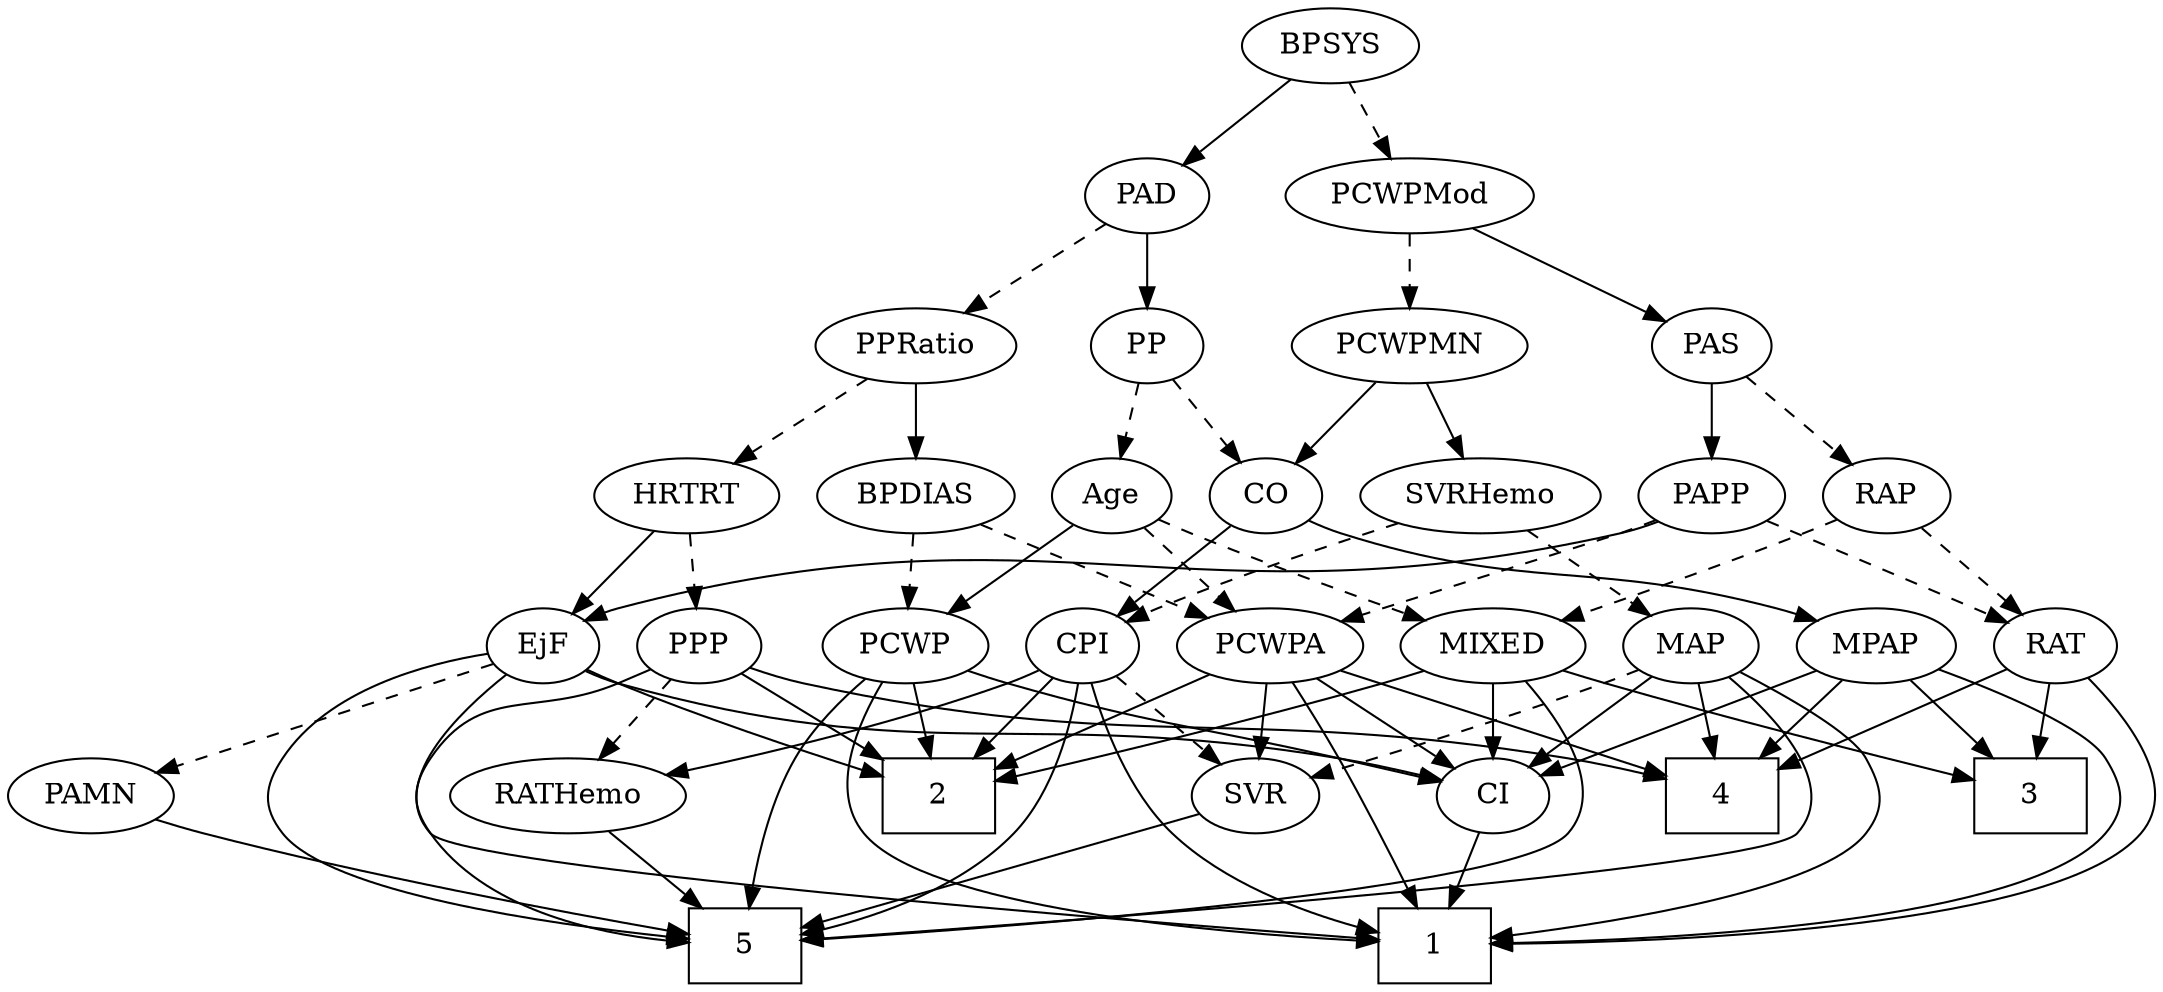 strict digraph {
	graph [bb="0,0,1001.1,468"];
	node [label="\N"];
	1	[height=0.5,
		pos="655.4,18",
		shape=box,
		width=0.75];
	2	[height=0.5,
		pos="423.4,90",
		shape=box,
		width=0.75];
	3	[height=0.5,
		pos="941.4,90",
		shape=box,
		width=0.75];
	4	[height=0.5,
		pos="793.4,90",
		shape=box,
		width=0.75];
	5	[height=0.5,
		pos="330.4,18",
		shape=box,
		width=0.75];
	Age	[height=0.5,
		pos="513.4,234",
		width=0.75];
	MIXED	[height=0.5,
		pos="688.4,162",
		width=1.1193];
	Age -> MIXED	[pos="e,657.76,173.91 534.59,222.66 539.43,220.39 544.56,218.06 549.4,216 582.34,201.97 620.37,187.59 648.32,177.35",
		style=dashed];
	PCWPA	[height=0.5,
		pos="588.4,162",
		width=1.1555];
	Age -> PCWPA	[pos="e,571.68,178.61 528.57,218.83 538.83,209.27 552.58,196.43 564.31,185.48",
		style=dashed];
	PCWP	[height=0.5,
		pos="421.4,162",
		width=0.97491];
	Age -> PCWP	[pos="e,440.21,177.31 496.09,219.83 482.65,209.61 463.77,195.24 448.36,183.51",
		style=solid];
	EjF	[height=0.5,
		pos="259.4,162",
		width=0.75];
	EjF -> 1	[pos="e,628.32,20.062 240.23,149.18 213.96,131.56 172.48,97.714 195.4,72 223.42,40.562 513.79,25.08 618.23,20.496",
		style=solid];
	EjF -> 2	[pos="e,396.27,101.79 280.64,150.76 285.47,148.49 290.59,146.13 295.4,144 326.01,130.44 361.18,115.96 386.9,105.56",
		style=solid];
	EjF -> 5	[pos="e,303.08,21.933 232.65,159.12 200.74,155.27 148.65,143.58 124.4,108 115.38,94.78 114.59,84.645 124.4,72 144.87,45.597 239.31,30.04 \
292.93,23.188",
		style=solid];
	PAMN	[height=0.5,
		pos="36.397,90",
		width=1.011];
	EjF -> PAMN	[pos="e,65.43,101.04 235.26,153.86 201.75,143.89 139.3,125.09 86.397,108 82.675,106.8 78.806,105.52 74.941,104.24",
		style=dashed];
	CI	[height=0.5,
		pos="683.4,90",
		width=0.75];
	EjF -> CI	[pos="e,658.53,97.442 279.89,149.92 284.84,147.63 290.21,145.48 295.4,144 430.49,105.5 470.95,131.76 609.4,108 622.29,105.79 636.3,102.74 \
648.63,99.829",
		style=solid];
	RAP	[height=0.5,
		pos="858.4,234",
		width=0.77632];
	RAP -> MIXED	[pos="e,718.16,174.35 836.57,222.74 831.6,220.47 826.33,218.12 821.4,216 790.06,202.57 754.13,188.32 727.51,177.98",
		style=dashed];
	RAT	[height=0.5,
		pos="941.4,162",
		width=0.75827];
	RAP -> RAT	[pos="e,925.32,176.56 874.79,219.17 887.04,208.85 903.95,194.58 917.67,183.01",
		style=dashed];
	MIXED -> 2	[pos="e,450.55,96.808 658.22,150.04 652.03,147.93 645.53,145.81 639.4,144 577.18,125.62 503.58,108.53 460.34,98.962",
		style=solid];
	MIXED -> 3	[pos="e,914.15,97.348 718.86,150.01 724.97,147.93 731.36,145.83 737.4,144 795.19,126.5 863.24,109.54 904.31,99.693",
		style=solid];
	MIXED -> 5	[pos="e,357.61,20.669 702.47,145.05 717.78,125.71 737.8,93.077 719.4,72 696.41,45.673 460.58,27.512 367.7,21.331",
		style=solid];
	MIXED -> CI	[pos="e,684.62,108.1 687.16,143.7 686.61,135.98 685.95,126.71 685.33,118.11",
		style=solid];
	MPAP	[height=0.5,
		pos="861.4,162",
		width=0.97491];
	MPAP -> 1	[pos="e,682.61,19.176 888.44,150.44 921.07,137.43 972.22,116.06 977.4,108 986.05,94.539 987.75,84.198 977.4,72 941.24,29.408 769.68,20.985 \
692.81,19.363",
		style=solid];
	MPAP -> 3	[pos="e,921.92,108.04 878.36,146.15 888.82,137 902.47,125.06 914.39,114.63",
		style=solid];
	MPAP -> 4	[pos="e,810.36,108.46 846.31,145.46 837.82,136.73 827.04,125.63 817.43,115.74",
		style=solid];
	MPAP -> CI	[pos="e,706.16,99.95 834.36,150.37 802.5,137.84 749.59,117.03 715.62,103.67",
		style=solid];
	BPSYS	[height=0.5,
		pos="579.4,450",
		width=1.0471];
	PAD	[height=0.5,
		pos="530.4,378",
		width=0.79437];
	BPSYS -> PAD	[pos="e,541.36,394.67 568.03,432.76 561.82,423.89 554.01,412.74 547.12,402.89",
		style=solid];
	PCWPMod	[height=0.5,
		pos="663.4,378",
		width=1.4443];
	BPSYS -> PCWPMod	[pos="e,644.33,394.89 597.62,433.81 608.94,424.38 623.7,412.08 636.37,401.53",
		style=dashed];
	PP	[height=0.5,
		pos="530.4,306",
		width=0.75];
	PAD -> PP	[pos="e,530.4,324.1 530.4,359.7 530.4,351.98 530.4,342.71 530.4,334.11",
		style=solid];
	PPRatio	[height=0.5,
		pos="426.4,306",
		width=1.1013];
	PAD -> PPRatio	[pos="e,447.86,321.45 511.32,364.16 495.9,353.78 473.92,338.99 456.18,327.05",
		style=dashed];
	CO	[height=0.5,
		pos="585.4,234",
		width=0.75];
	CO -> MPAP	[pos="e,835.14,174.06 605.96,222.17 610.92,219.88 616.26,217.65 621.4,216 705.71,188.86 732.16,204.07 817.4,180 820.04,179.25 822.74,178.41 \
825.45,177.51",
		style=solid];
	CPI	[height=0.5,
		pos="501.4,162",
		width=0.75];
	CO -> CPI	[pos="e,517.54,176.46 569.2,219.5 556.77,209.14 539.41,194.67 525.36,182.97",
		style=solid];
	PAS	[height=0.5,
		pos="780.4,306",
		width=0.75];
	PAS -> RAP	[pos="e,842.75,249.04 795.81,291.17 807.06,281.07 822.5,267.21 835.24,255.79",
		style=dashed];
	PAPP	[height=0.5,
		pos="780.4,234",
		width=0.88464];
	PAS -> PAPP	[pos="e,780.4,252.1 780.4,287.7 780.4,279.98 780.4,270.71 780.4,262.11",
		style=solid];
	PAMN -> 5	[pos="e,303.07,23.883 64.779,78.725 71.796,76.358 79.329,73.962 86.397,72 158.78,51.905 244.97,34.73 293.11,25.73",
		style=solid];
	RATHemo	[height=0.5,
		pos="253.4,90",
		width=1.3721];
	RATHemo -> 5	[pos="e,311.65,36.044 270.87,73.116 280.65,64.222 293.05,52.953 303.99,43.003",
		style=solid];
	CPI -> 1	[pos="e,628.02,24.626 503.9,143.82 507.59,124.18 516.25,92.144 535.4,72 557.56,48.68 591.8,34.959 618.04,27.344",
		style=solid];
	CPI -> 2	[pos="e,442.36,108.02 485.99,147.17 475.72,137.95 461.95,125.6 449.94,114.82",
		style=solid];
	CPI -> 5	[pos="e,357.51,24.078 497.39,144.04 491.93,124.31 480.33,91.889 459.4,72 433.84,47.714 395.62,33.909 367.41,26.518",
		style=solid];
	CPI -> RATHemo	[pos="e,296.36,99.155 480.37,150.23 475.53,147.98 470.34,145.77 465.4,144 412.48,125.1 349.82,110.32 306.41,101.23",
		style=solid];
	SVR	[height=0.5,
		pos="572.4,90",
		width=0.77632];
	CPI -> SVR	[pos="e,557.7,105.49 516.11,146.5 526.01,136.73 539.24,123.69 550.39,112.7",
		style=dashed];
	RAT -> 1	[pos="e,682.43,18.927 958.96,148.02 981.46,129.85 1015.2,96.321 994.4,72 955.85,26.954 772.27,19.916 692.52,19.014",
		style=solid];
	RAT -> 3	[pos="e,941.4,108.1 941.4,143.7 941.4,135.98 941.4,126.71 941.4,118.11",
		style=solid];
	RAT -> 4	[pos="e,820.47,103.81 919.88,150.82 896.25,139.65 857.92,121.52 829.64,108.14",
		style=solid];
	SVR -> 5	[pos="e,357.45,26.827 547.41,81.772 504.59,69.387 417,44.051 367.19,29.641",
		style=solid];
	PCWPMod -> PAS	[pos="e,761.03,318.59 688.21,362.15 706.97,350.93 732.75,335.51 752.27,323.83",
		style=solid];
	PCWPMN	[height=0.5,
		pos="663.4,306",
		width=1.3902];
	PCWPMod -> PCWPMN	[pos="e,663.4,324.1 663.4,359.7 663.4,351.98 663.4,342.71 663.4,334.11",
		style=dashed];
	PCWPA -> 1	[pos="e,647.25,36.268 596.35,144.15 607.87,119.73 629.32,74.265 642.95,45.375",
		style=solid];
	PCWPA -> 2	[pos="e,450.44,102.47 559.66,148.81 531.91,137.04 489.8,119.17 459.74,106.42",
		style=solid];
	PCWPA -> 4	[pos="e,766.36,100.23 619.98,150.22 656.79,137.65 717.52,116.91 756.48,103.61",
		style=solid];
	PCWPA -> SVR	[pos="e,576.35,108.28 584.52,144.05 582.74,136.26 580.58,126.82 578.59,118.08",
		style=solid];
	PCWPA -> CI	[pos="e,665.83,103.94 608.54,146.15 622.88,135.59 642.26,121.31 657.71,109.92",
		style=solid];
	PCWPMN -> CO	[pos="e,600.91,248.93 645.7,289.12 634.74,279.28 620.55,266.55 608.69,255.9",
		style=solid];
	SVRHemo	[height=0.5,
		pos="680.4,234",
		width=1.3902];
	PCWPMN -> SVRHemo	[pos="e,676.2,252.28 667.51,288.05 669.4,280.26 671.7,270.82 673.82,262.08",
		style=solid];
	SVRHemo -> CPI	[pos="e,522.58,173.37 645.39,220.98 616.24,210.74 573.76,195.29 537.4,180 535.58,179.24 533.72,178.43 531.86,177.61",
		style=dashed];
	MAP	[height=0.5,
		pos="777.4,162",
		width=0.84854];
	SVRHemo -> MAP	[pos="e,758.87,176.37 701.92,217.46 716.2,207.16 735.05,193.56 750.34,182.53",
		style=dashed];
	BPDIAS	[height=0.5,
		pos="426.4,234",
		width=1.1735];
	BPDIAS -> PCWPA	[pos="e,560.09,175.23 454.99,220.65 481.59,209.15 521.41,191.94 550.63,179.32",
		style=dashed];
	BPDIAS -> PCWP	[pos="e,422.62,180.1 425.16,215.7 424.61,207.98 423.95,198.71 423.33,190.11",
		style=dashed];
	MAP -> 1	[pos="e,682.45,21.865 800.18,150 822.94,138.49 855.52,120.39 862.4,108 870.16,94.01 872.21,84.639 862.4,72 841.76,45.42 746.43,29.897 \
692.62,23.107",
		style=solid];
	MAP -> 4	[pos="e,789.45,108.28 781.27,144.05 783.05,136.26 785.21,126.82 787.21,118.08",
		style=solid];
	MAP -> 5	[pos="e,357.66,20.89 795.63,147.22 817.98,128.7 850.46,95.418 829.4,72 813.95,54.822 481.39,29.716 367.93,21.62",
		style=solid];
	MAP -> SVR	[pos="e,597.52,98.292 753.43,150.39 748.18,148.19 742.63,145.95 737.4,144 693.06,127.5 640.94,111.27 607.33,101.21",
		style=dashed];
	MAP -> CI	[pos="e,700.83,103.98 759.27,147.5 745.05,136.91 725.06,122.03 709.17,110.2",
		style=solid];
	PP -> Age	[pos="e,517.59,252.28 526.28,288.05 524.39,280.26 522.1,270.82 519.97,262.08",
		style=dashed];
	PP -> CO	[pos="e,573.49,250.16 542.33,289.81 549.61,280.55 559.06,268.52 567.25,258.09",
		style=dashed];
	PPP	[height=0.5,
		pos="331.4,162",
		width=0.75];
	PPP -> 2	[pos="e,400.95,108.08 348.7,147.83 361.06,138.43 378.02,125.53 392.65,114.39",
		style=solid];
	PPP -> 4	[pos="e,766.14,98.091 353.51,151.56 360.98,148.71 369.44,145.86 377.4,144 526.23,109.24 568.64,133.16 719.4,108 731.46,105.99 744.51,103.2 \
756.23,100.46",
		style=solid];
	PPP -> 5	[pos="e,303.37,20.917 310.23,150.59 305.39,148.33 300.25,146.01 295.4,144 251.77,125.89 222.56,146.65 195.4,108 186.2,94.91 186.38,85.22 \
195.4,72 217.12,40.131 261.18,27.424 293.07,22.358",
		style=solid];
	PPP -> RATHemo	[pos="e,271.23,107.01 315.99,147.17 305.42,137.69 291.17,124.9 278.93,113.91",
		style=dashed];
	PPRatio -> BPDIAS	[pos="e,426.4,252.1 426.4,287.7 426.4,279.98 426.4,270.71 426.4,262.11",
		style=solid];
	HRTRT	[height=0.5,
		pos="326.4,234",
		width=1.1013];
	PPRatio -> HRTRT	[pos="e,347.09,249.49 405.68,290.5 391.2,280.36 371.66,266.68 355.6,255.44",
		style=dashed];
	PCWP -> 1	[pos="e,628.25,20.163 406.7,145.31 390.64,126.22 369.44,93.854 387.4,72 416.19,36.954 551.56,24.691 618.18,20.73",
		style=solid];
	PCWP -> 2	[pos="e,422.91,108.1 421.89,143.7 422.11,135.98 422.38,126.71 422.62,118.11",
		style=solid];
	PCWP -> 5	[pos="e,331.79,36.04 398.35,148.08 383.71,138.75 365.49,124.84 354.4,108 342.12,89.368 336.1,64.634 333.16,45.971",
		style=solid];
	PCWP -> CI	[pos="e,658.13,96.946 448.19,150.01 453.83,147.88 459.77,145.76 465.4,144 482.76,138.56 590.93,112.82 648.09,99.317",
		style=solid];
	CI -> 1	[pos="e,662.38,36.447 676.76,72.411 673.58,64.454 669.69,54.722 666.1,45.756",
		style=solid];
	PAPP -> EjF	[pos="e,279.85,174.21 756.53,221.64 751.02,219.43 745.09,217.37 739.4,216 546.95,169.52 486.67,231.1 295.4,180 293.44,179.48 291.47,178.85 \
289.5,178.16",
		style=solid];
	PAPP -> RAT	[pos="e,919.76,173.39 805.16,222.64 835.95,209.73 886.73,188.36 905.4,180 907,179.28 908.64,178.54 910.3,177.78",
		style=dashed];
	PAPP -> PCWPA	[pos="e,620.4,173.66 755.77,222.53 750.4,220.32 744.72,218.04 739.4,216 702.79,202 660.68,187.34 630.25,176.99",
		style=dashed];
	HRTRT -> EjF	[pos="e,273.62,177.86 311.19,217.12 302.21,207.73 290.69,195.7 280.8,185.36",
		style=solid];
	HRTRT -> PPP	[pos="e,330.18,180.1 327.63,215.7 328.18,207.98 328.85,198.71 329.46,190.11",
		style=dashed];
}

